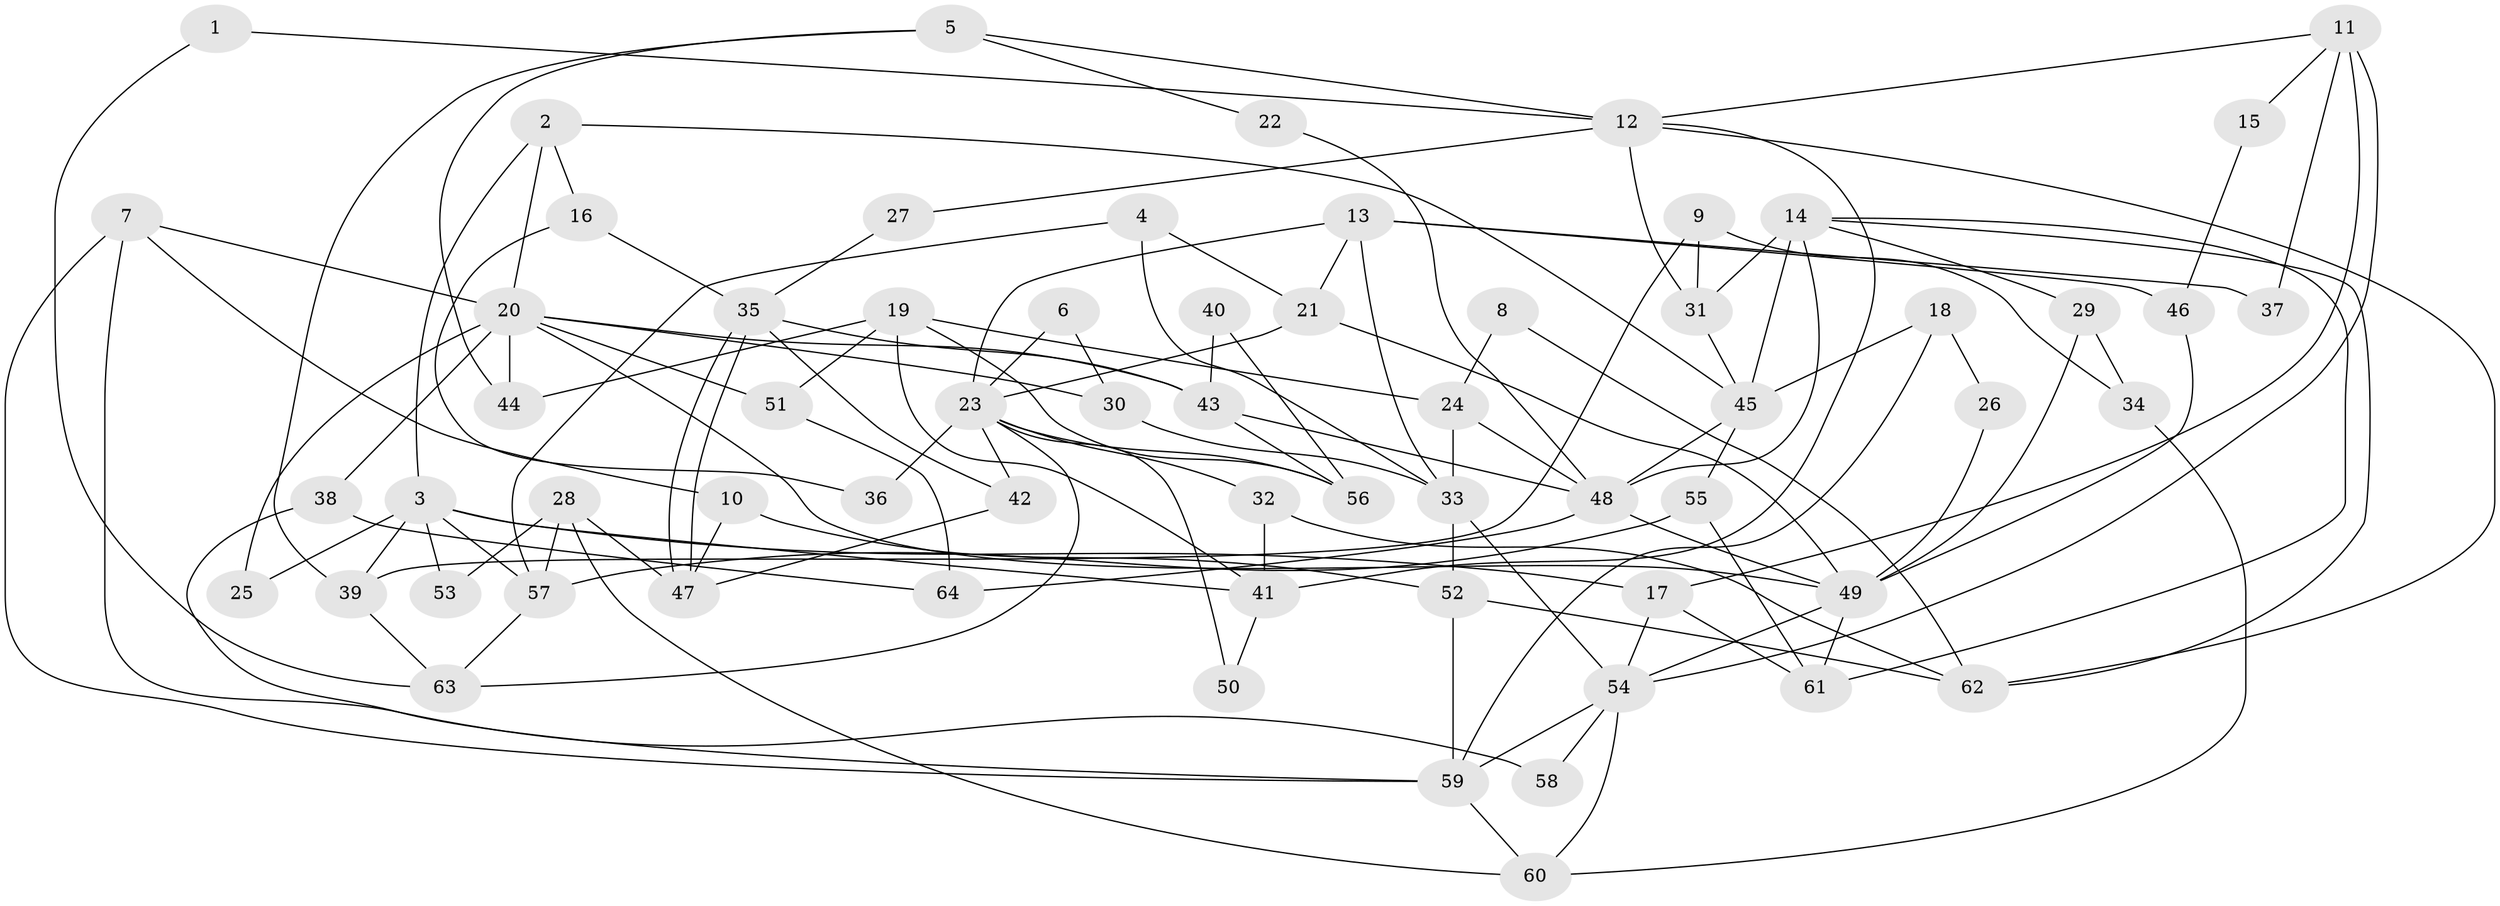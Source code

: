 // coarse degree distribution, {2: 0.13333333333333333, 7: 0.044444444444444446, 4: 0.2, 9: 0.08888888888888889, 5: 0.13333333333333333, 3: 0.24444444444444444, 6: 0.1111111111111111, 8: 0.022222222222222223, 1: 0.022222222222222223}
// Generated by graph-tools (version 1.1) at 2025/37/03/04/25 23:37:09]
// undirected, 64 vertices, 128 edges
graph export_dot {
  node [color=gray90,style=filled];
  1;
  2;
  3;
  4;
  5;
  6;
  7;
  8;
  9;
  10;
  11;
  12;
  13;
  14;
  15;
  16;
  17;
  18;
  19;
  20;
  21;
  22;
  23;
  24;
  25;
  26;
  27;
  28;
  29;
  30;
  31;
  32;
  33;
  34;
  35;
  36;
  37;
  38;
  39;
  40;
  41;
  42;
  43;
  44;
  45;
  46;
  47;
  48;
  49;
  50;
  51;
  52;
  53;
  54;
  55;
  56;
  57;
  58;
  59;
  60;
  61;
  62;
  63;
  64;
  1 -- 12;
  1 -- 63;
  2 -- 20;
  2 -- 45;
  2 -- 3;
  2 -- 16;
  3 -- 57;
  3 -- 17;
  3 -- 25;
  3 -- 39;
  3 -- 41;
  3 -- 53;
  4 -- 21;
  4 -- 57;
  4 -- 33;
  5 -- 39;
  5 -- 12;
  5 -- 22;
  5 -- 44;
  6 -- 30;
  6 -- 23;
  7 -- 59;
  7 -- 20;
  7 -- 10;
  7 -- 58;
  8 -- 24;
  8 -- 62;
  9 -- 34;
  9 -- 31;
  9 -- 39;
  10 -- 47;
  10 -- 52;
  11 -- 17;
  11 -- 54;
  11 -- 12;
  11 -- 15;
  11 -- 37;
  12 -- 41;
  12 -- 27;
  12 -- 31;
  12 -- 62;
  13 -- 23;
  13 -- 33;
  13 -- 21;
  13 -- 37;
  13 -- 46;
  14 -- 62;
  14 -- 45;
  14 -- 29;
  14 -- 31;
  14 -- 48;
  14 -- 61;
  15 -- 46;
  16 -- 35;
  16 -- 36;
  17 -- 61;
  17 -- 54;
  18 -- 45;
  18 -- 59;
  18 -- 26;
  19 -- 44;
  19 -- 24;
  19 -- 41;
  19 -- 51;
  19 -- 56;
  20 -- 43;
  20 -- 38;
  20 -- 25;
  20 -- 30;
  20 -- 44;
  20 -- 49;
  20 -- 51;
  21 -- 49;
  21 -- 23;
  22 -- 48;
  23 -- 32;
  23 -- 36;
  23 -- 42;
  23 -- 50;
  23 -- 56;
  23 -- 63;
  24 -- 33;
  24 -- 48;
  26 -- 49;
  27 -- 35;
  28 -- 47;
  28 -- 57;
  28 -- 53;
  28 -- 60;
  29 -- 49;
  29 -- 34;
  30 -- 33;
  31 -- 45;
  32 -- 62;
  32 -- 41;
  33 -- 54;
  33 -- 52;
  34 -- 60;
  35 -- 43;
  35 -- 47;
  35 -- 47;
  35 -- 42;
  38 -- 64;
  38 -- 59;
  39 -- 63;
  40 -- 56;
  40 -- 43;
  41 -- 50;
  42 -- 47;
  43 -- 48;
  43 -- 56;
  45 -- 48;
  45 -- 55;
  46 -- 49;
  48 -- 49;
  48 -- 64;
  49 -- 54;
  49 -- 61;
  51 -- 64;
  52 -- 59;
  52 -- 62;
  54 -- 60;
  54 -- 58;
  54 -- 59;
  55 -- 61;
  55 -- 57;
  57 -- 63;
  59 -- 60;
}
